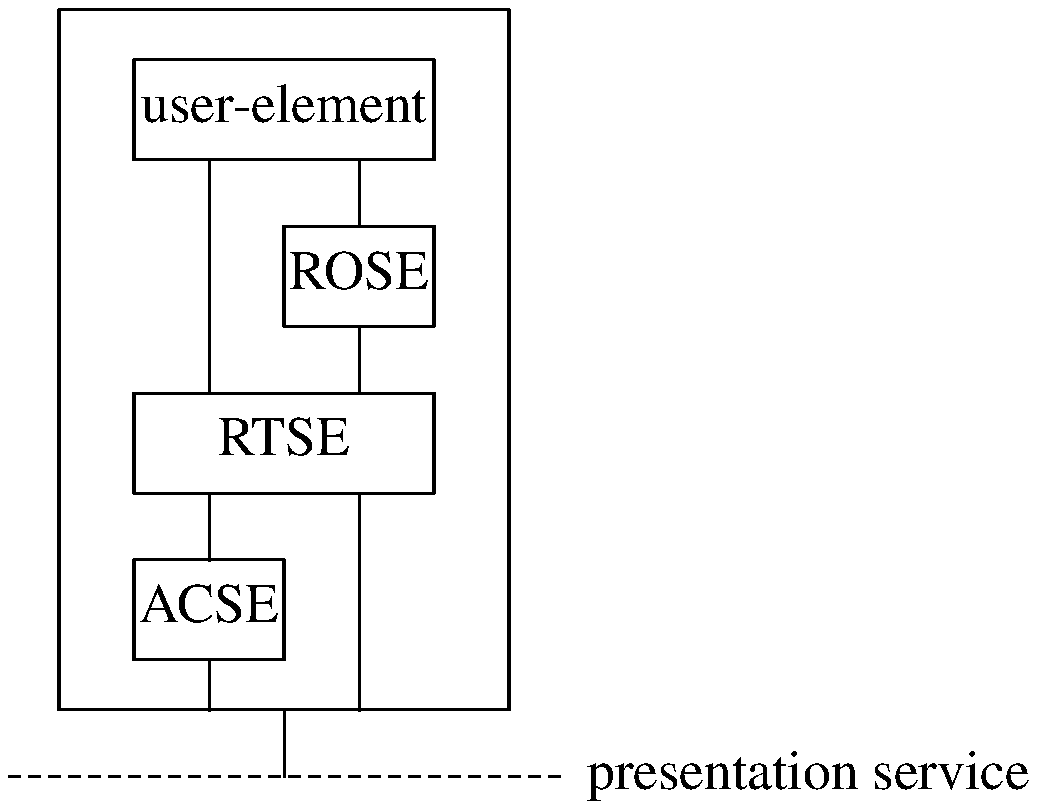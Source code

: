 .PS
.ps 20
##
lineht	=	2*lineht/3
## figure A-4
B1:	box "user-element" width 2*boxwid
B1a:	box invis with .w at B1.w
B1b:	box invis with .e at B1.e
B2:	box "ROSE" with .ne at (B1.se.x, B1.se.y-lineht)
B3:	box "RTSE" with .ne at (B2.se.x, B2.se.y-lineht) width 2*boxwid
B3a:	box invis with .w at B3.w
B3b:	box invis with .e at B3.e
B4:	box "ACSE" with .nw at (B3.sw.x, B3.sw.y-lineht)
B5:	box with .n at (B1.n.x, B1.n.y+boxht/2) width 3*boxwid \
	height boxht+B1.n.y-B4.s.y
##
	line from B1a.s to B3a.n
	line from B3a.s to B4.n
	line from B4.s to (B4.s.x, B5.s.y)
	line from B1b.s to B2.n
	line from B2.s to B3b.n
	line from B3b.s to (B3b.s.x, B5.s.y)
##
	line down from B5.s
	line dashed from (B5.w.x-linewid/2, B5.s.y-lineht) \
		    to   (B5.e.x+linewid/2, B5.s.y-lineht)
	move to (B5.e.x+linewid/2 , B5.s.y-lineht); \
	    "\ \ presentation service" ljust
##
.PE
